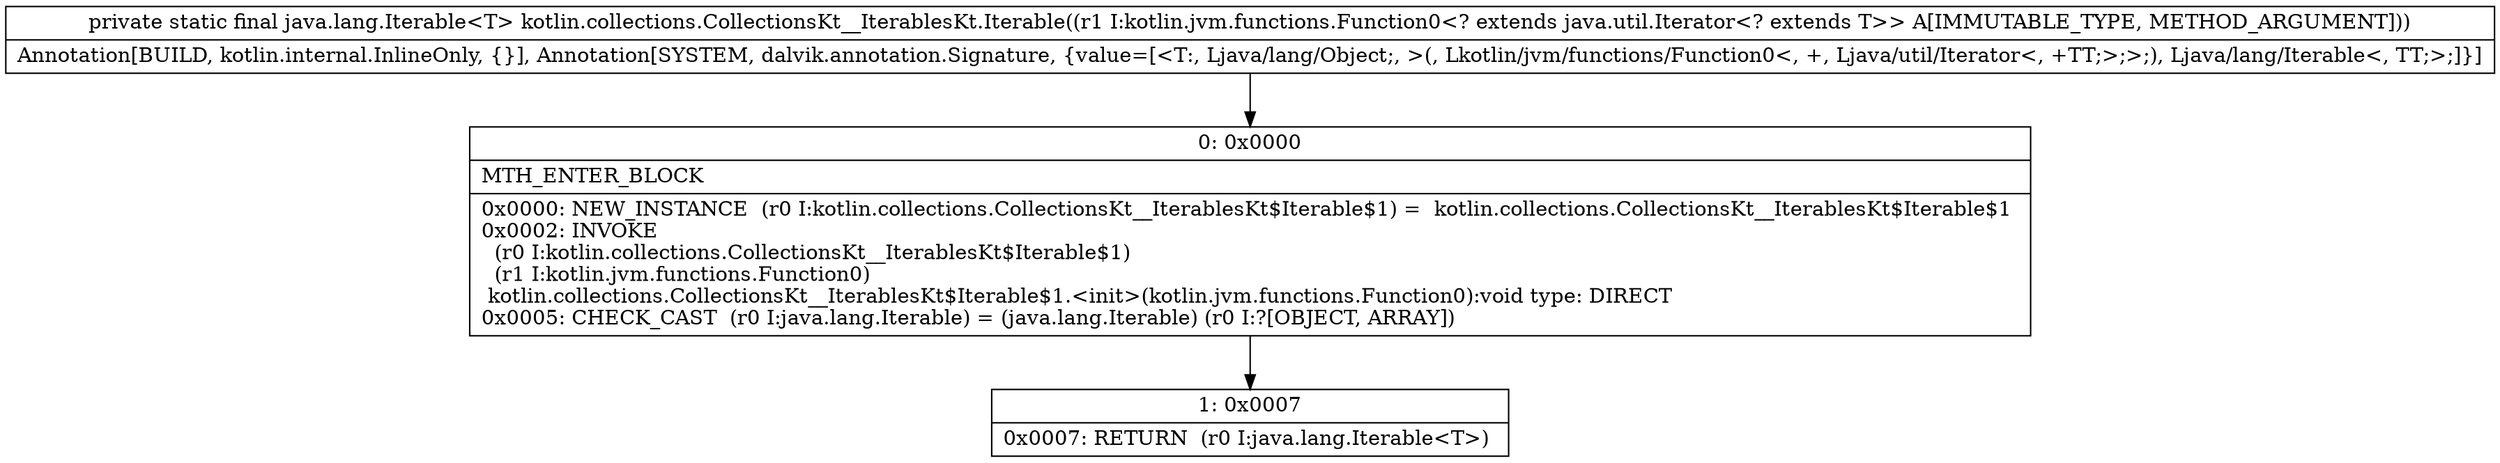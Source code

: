 digraph "CFG forkotlin.collections.CollectionsKt__IterablesKt.Iterable(Lkotlin\/jvm\/functions\/Function0;)Ljava\/lang\/Iterable;" {
Node_0 [shape=record,label="{0\:\ 0x0000|MTH_ENTER_BLOCK\l|0x0000: NEW_INSTANCE  (r0 I:kotlin.collections.CollectionsKt__IterablesKt$Iterable$1) =  kotlin.collections.CollectionsKt__IterablesKt$Iterable$1 \l0x0002: INVOKE  \l  (r0 I:kotlin.collections.CollectionsKt__IterablesKt$Iterable$1)\l  (r1 I:kotlin.jvm.functions.Function0)\l kotlin.collections.CollectionsKt__IterablesKt$Iterable$1.\<init\>(kotlin.jvm.functions.Function0):void type: DIRECT \l0x0005: CHECK_CAST  (r0 I:java.lang.Iterable) = (java.lang.Iterable) (r0 I:?[OBJECT, ARRAY]) \l}"];
Node_1 [shape=record,label="{1\:\ 0x0007|0x0007: RETURN  (r0 I:java.lang.Iterable\<T\>) \l}"];
MethodNode[shape=record,label="{private static final java.lang.Iterable\<T\> kotlin.collections.CollectionsKt__IterablesKt.Iterable((r1 I:kotlin.jvm.functions.Function0\<? extends java.util.Iterator\<? extends T\>\> A[IMMUTABLE_TYPE, METHOD_ARGUMENT]))  | Annotation[BUILD, kotlin.internal.InlineOnly, \{\}], Annotation[SYSTEM, dalvik.annotation.Signature, \{value=[\<T:, Ljava\/lang\/Object;, \>(, Lkotlin\/jvm\/functions\/Function0\<, +, Ljava\/util\/Iterator\<, +TT;\>;\>;), Ljava\/lang\/Iterable\<, TT;\>;]\}]\l}"];
MethodNode -> Node_0;
Node_0 -> Node_1;
}

